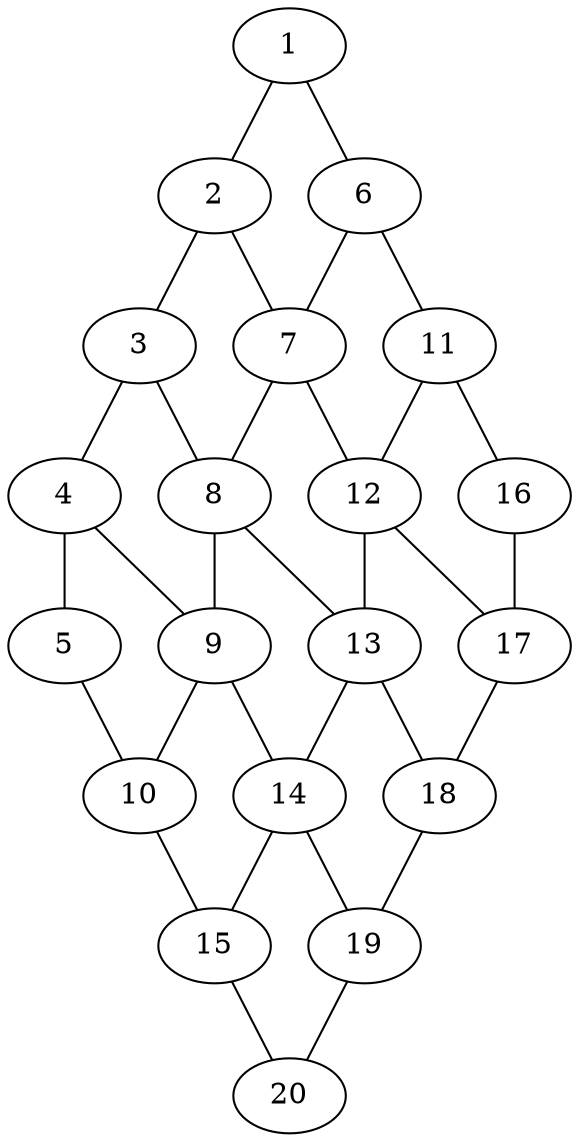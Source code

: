 graph grafoMalla{
1--2
1--6
2--3
2--7
3--4
3--8
4--5
4--9
5--10
6--7
6--11
7--8
7--12
8--9
8--13
9--10
9--14
10--15
11--12
11--16
12--13
12--17
13--14
13--18
14--15
14--19
15--20
16--17
17--18
18--19
19--20
}
